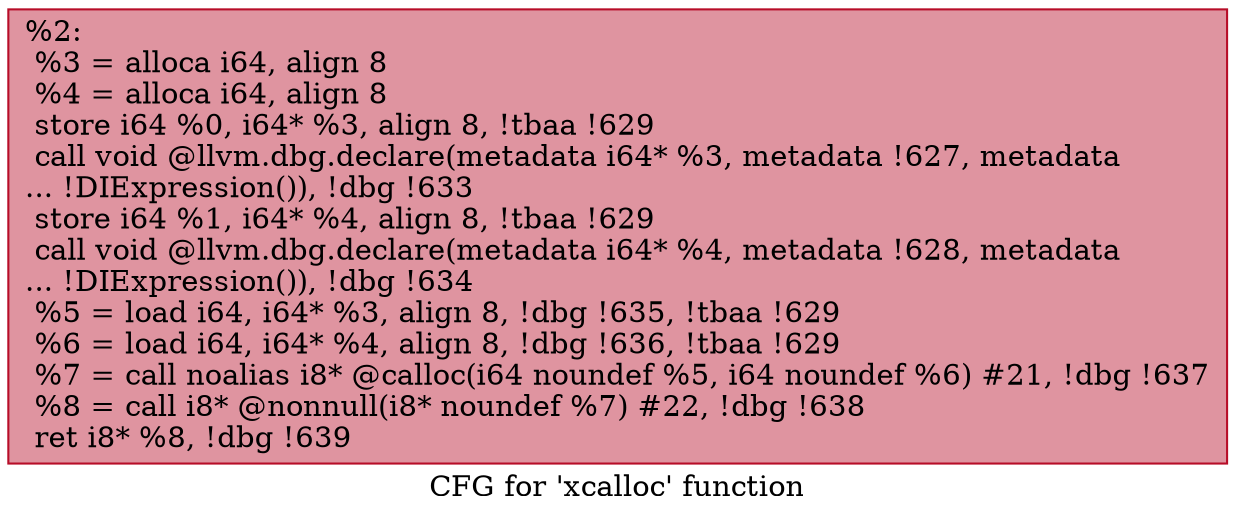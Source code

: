 digraph "CFG for 'xcalloc' function" {
	label="CFG for 'xcalloc' function";

	Node0x9ebd90 [shape=record,color="#b70d28ff", style=filled, fillcolor="#b70d2870",label="{%2:\l  %3 = alloca i64, align 8\l  %4 = alloca i64, align 8\l  store i64 %0, i64* %3, align 8, !tbaa !629\l  call void @llvm.dbg.declare(metadata i64* %3, metadata !627, metadata\l... !DIExpression()), !dbg !633\l  store i64 %1, i64* %4, align 8, !tbaa !629\l  call void @llvm.dbg.declare(metadata i64* %4, metadata !628, metadata\l... !DIExpression()), !dbg !634\l  %5 = load i64, i64* %3, align 8, !dbg !635, !tbaa !629\l  %6 = load i64, i64* %4, align 8, !dbg !636, !tbaa !629\l  %7 = call noalias i8* @calloc(i64 noundef %5, i64 noundef %6) #21, !dbg !637\l  %8 = call i8* @nonnull(i8* noundef %7) #22, !dbg !638\l  ret i8* %8, !dbg !639\l}"];
}
